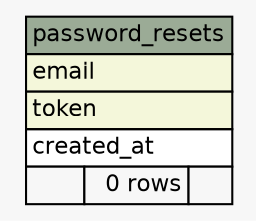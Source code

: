 // dot 2.36.0 on Linux 3.13.0-51-generic
// SchemaSpy rev 590
digraph "password_resets" {
  graph [
    rankdir="RL"
    bgcolor="#f7f7f7"
    nodesep="0.18"
    ranksep="0.46"
    fontname="Helvetica"
    fontsize="11"
  ];
  node [
    fontname="Helvetica"
    fontsize="11"
    shape="plaintext"
  ];
  edge [
    arrowsize="0.8"
  ];
  "password_resets" [
    label=<
    <TABLE BORDER="0" CELLBORDER="1" CELLSPACING="0" BGCOLOR="#ffffff">
      <TR><TD COLSPAN="3" BGCOLOR="#9bab96" ALIGN="CENTER">password_resets</TD></TR>
      <TR><TD PORT="email" COLSPAN="3" BGCOLOR="#f4f7da" ALIGN="LEFT">email</TD></TR>
      <TR><TD PORT="token" COLSPAN="3" BGCOLOR="#f4f7da" ALIGN="LEFT">token</TD></TR>
      <TR><TD PORT="created_at" COLSPAN="3" ALIGN="LEFT">created_at</TD></TR>
      <TR><TD ALIGN="LEFT" BGCOLOR="#f7f7f7">  </TD><TD ALIGN="RIGHT" BGCOLOR="#f7f7f7">0 rows</TD><TD ALIGN="RIGHT" BGCOLOR="#f7f7f7">  </TD></TR>
    </TABLE>>
    URL="tables/password_resets.html"
    tooltip="password_resets"
  ];
}
